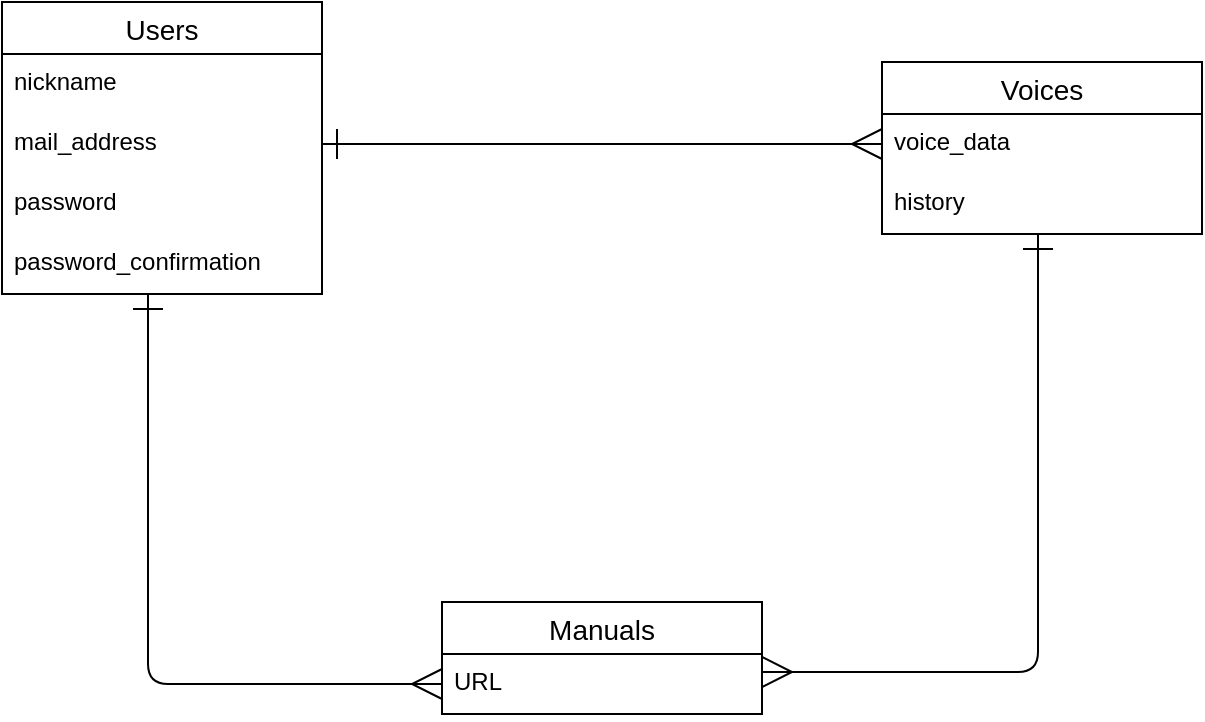 <mxfile>
    <diagram id="SrvFE2wsoOq74nwmS2C4" name="ページ1">
        <mxGraphModel dx="435" dy="911" grid="1" gridSize="10" guides="1" tooltips="1" connect="1" arrows="1" fold="1" page="1" pageScale="1" pageWidth="850" pageHeight="1100" math="0" shadow="0">
            <root>
                <mxCell id="0"/>
                <mxCell id="1" parent="0"/>
                <mxCell id="Y89ssmUjfETVRGhZZtXe-1" value="Voices" style="swimlane;fontStyle=0;childLayout=stackLayout;horizontal=1;startSize=26;horizontalStack=0;resizeParent=1;resizeParentMax=0;resizeLast=0;collapsible=1;marginBottom=0;align=center;fontSize=14;" vertex="1" parent="1">
                    <mxGeometry x="480" y="310" width="160" height="86" as="geometry"/>
                </mxCell>
                <mxCell id="Y89ssmUjfETVRGhZZtXe-2" value="voice_data" style="text;strokeColor=none;fillColor=none;spacingLeft=4;spacingRight=4;overflow=hidden;rotatable=0;points=[[0,0.5],[1,0.5]];portConstraint=eastwest;fontSize=12;" vertex="1" parent="Y89ssmUjfETVRGhZZtXe-1">
                    <mxGeometry y="26" width="160" height="30" as="geometry"/>
                </mxCell>
                <mxCell id="Y89ssmUjfETVRGhZZtXe-22" value="history" style="text;strokeColor=none;fillColor=none;spacingLeft=4;spacingRight=4;overflow=hidden;rotatable=0;points=[[0,0.5],[1,0.5]];portConstraint=eastwest;fontSize=12;" vertex="1" parent="Y89ssmUjfETVRGhZZtXe-1">
                    <mxGeometry y="56" width="160" height="30" as="geometry"/>
                </mxCell>
                <mxCell id="Y89ssmUjfETVRGhZZtXe-6" value="Users" style="swimlane;fontStyle=0;childLayout=stackLayout;horizontal=1;startSize=26;horizontalStack=0;resizeParent=1;resizeParentMax=0;resizeLast=0;collapsible=1;marginBottom=0;align=center;fontSize=14;" vertex="1" parent="1">
                    <mxGeometry x="40" y="280" width="160" height="146" as="geometry"/>
                </mxCell>
                <mxCell id="Y89ssmUjfETVRGhZZtXe-8" value="nickname" style="text;strokeColor=none;fillColor=none;spacingLeft=4;spacingRight=4;overflow=hidden;rotatable=0;points=[[0,0.5],[1,0.5]];portConstraint=eastwest;fontSize=12;" vertex="1" parent="Y89ssmUjfETVRGhZZtXe-6">
                    <mxGeometry y="26" width="160" height="30" as="geometry"/>
                </mxCell>
                <mxCell id="Y89ssmUjfETVRGhZZtXe-9" value="mail_address" style="text;strokeColor=none;fillColor=none;spacingLeft=4;spacingRight=4;overflow=hidden;rotatable=0;points=[[0,0.5],[1,0.5]];portConstraint=eastwest;fontSize=12;" vertex="1" parent="Y89ssmUjfETVRGhZZtXe-6">
                    <mxGeometry y="56" width="160" height="30" as="geometry"/>
                </mxCell>
                <mxCell id="Y89ssmUjfETVRGhZZtXe-12" value="password" style="text;strokeColor=none;fillColor=none;spacingLeft=4;spacingRight=4;overflow=hidden;rotatable=0;points=[[0,0.5],[1,0.5]];portConstraint=eastwest;fontSize=12;" vertex="1" parent="Y89ssmUjfETVRGhZZtXe-6">
                    <mxGeometry y="86" width="160" height="30" as="geometry"/>
                </mxCell>
                <mxCell id="Y89ssmUjfETVRGhZZtXe-13" value="password_confirmation" style="text;strokeColor=none;fillColor=none;spacingLeft=4;spacingRight=4;overflow=hidden;rotatable=0;points=[[0,0.5],[1,0.5]];portConstraint=eastwest;fontSize=12;" vertex="1" parent="Y89ssmUjfETVRGhZZtXe-6">
                    <mxGeometry y="116" width="160" height="30" as="geometry"/>
                </mxCell>
                <mxCell id="Y89ssmUjfETVRGhZZtXe-15" style="edgeStyle=orthogonalEdgeStyle;curved=0;rounded=1;sketch=0;orthogonalLoop=1;jettySize=auto;html=1;exitX=1;exitY=0.5;exitDx=0;exitDy=0;entryX=0;entryY=0.5;entryDx=0;entryDy=0;endArrow=ERmany;endFill=0;startArrow=ERone;startFill=0;endSize=13;startSize=13;" edge="1" parent="1" source="Y89ssmUjfETVRGhZZtXe-9" target="Y89ssmUjfETVRGhZZtXe-2">
                    <mxGeometry relative="1" as="geometry"/>
                </mxCell>
                <mxCell id="Y89ssmUjfETVRGhZZtXe-17" value="Manuals" style="swimlane;fontStyle=0;childLayout=stackLayout;horizontal=1;startSize=26;horizontalStack=0;resizeParent=1;resizeParentMax=0;resizeLast=0;collapsible=1;marginBottom=0;align=center;fontSize=14;rounded=0;sketch=0;" vertex="1" parent="1">
                    <mxGeometry x="260" y="580" width="160" height="56" as="geometry"/>
                </mxCell>
                <mxCell id="Y89ssmUjfETVRGhZZtXe-19" value="URL" style="text;strokeColor=none;fillColor=none;spacingLeft=4;spacingRight=4;overflow=hidden;rotatable=0;points=[[0,0.5],[1,0.5]];portConstraint=eastwest;fontSize=12;" vertex="1" parent="Y89ssmUjfETVRGhZZtXe-17">
                    <mxGeometry y="26" width="160" height="30" as="geometry"/>
                </mxCell>
                <mxCell id="Y89ssmUjfETVRGhZZtXe-21" style="edgeStyle=orthogonalEdgeStyle;curved=0;rounded=1;sketch=0;orthogonalLoop=1;jettySize=auto;html=1;endArrow=ERmany;endFill=0;startArrow=ERone;startFill=0;endSize=13;startSize=13;" edge="1" parent="1" source="Y89ssmUjfETVRGhZZtXe-22" target="Y89ssmUjfETVRGhZZtXe-19">
                    <mxGeometry relative="1" as="geometry">
                        <mxPoint x="558" y="400" as="sourcePoint"/>
                        <mxPoint x="720" y="500" as="targetPoint"/>
                        <Array as="points">
                            <mxPoint x="558" y="615"/>
                        </Array>
                    </mxGeometry>
                </mxCell>
                <mxCell id="Y89ssmUjfETVRGhZZtXe-23" style="edgeStyle=orthogonalEdgeStyle;curved=0;rounded=1;sketch=0;orthogonalLoop=1;jettySize=auto;html=1;entryX=0;entryY=0.5;entryDx=0;entryDy=0;endArrow=ERmany;endFill=0;startArrow=ERone;startFill=0;endSize=13;startSize=13;" edge="1" parent="1" source="Y89ssmUjfETVRGhZZtXe-13" target="Y89ssmUjfETVRGhZZtXe-19">
                    <mxGeometry relative="1" as="geometry">
                        <mxPoint x="120" y="470" as="sourcePoint"/>
                        <mxPoint x="400" y="470" as="targetPoint"/>
                        <Array as="points">
                            <mxPoint x="113" y="621"/>
                        </Array>
                    </mxGeometry>
                </mxCell>
            </root>
        </mxGraphModel>
    </diagram>
</mxfile>